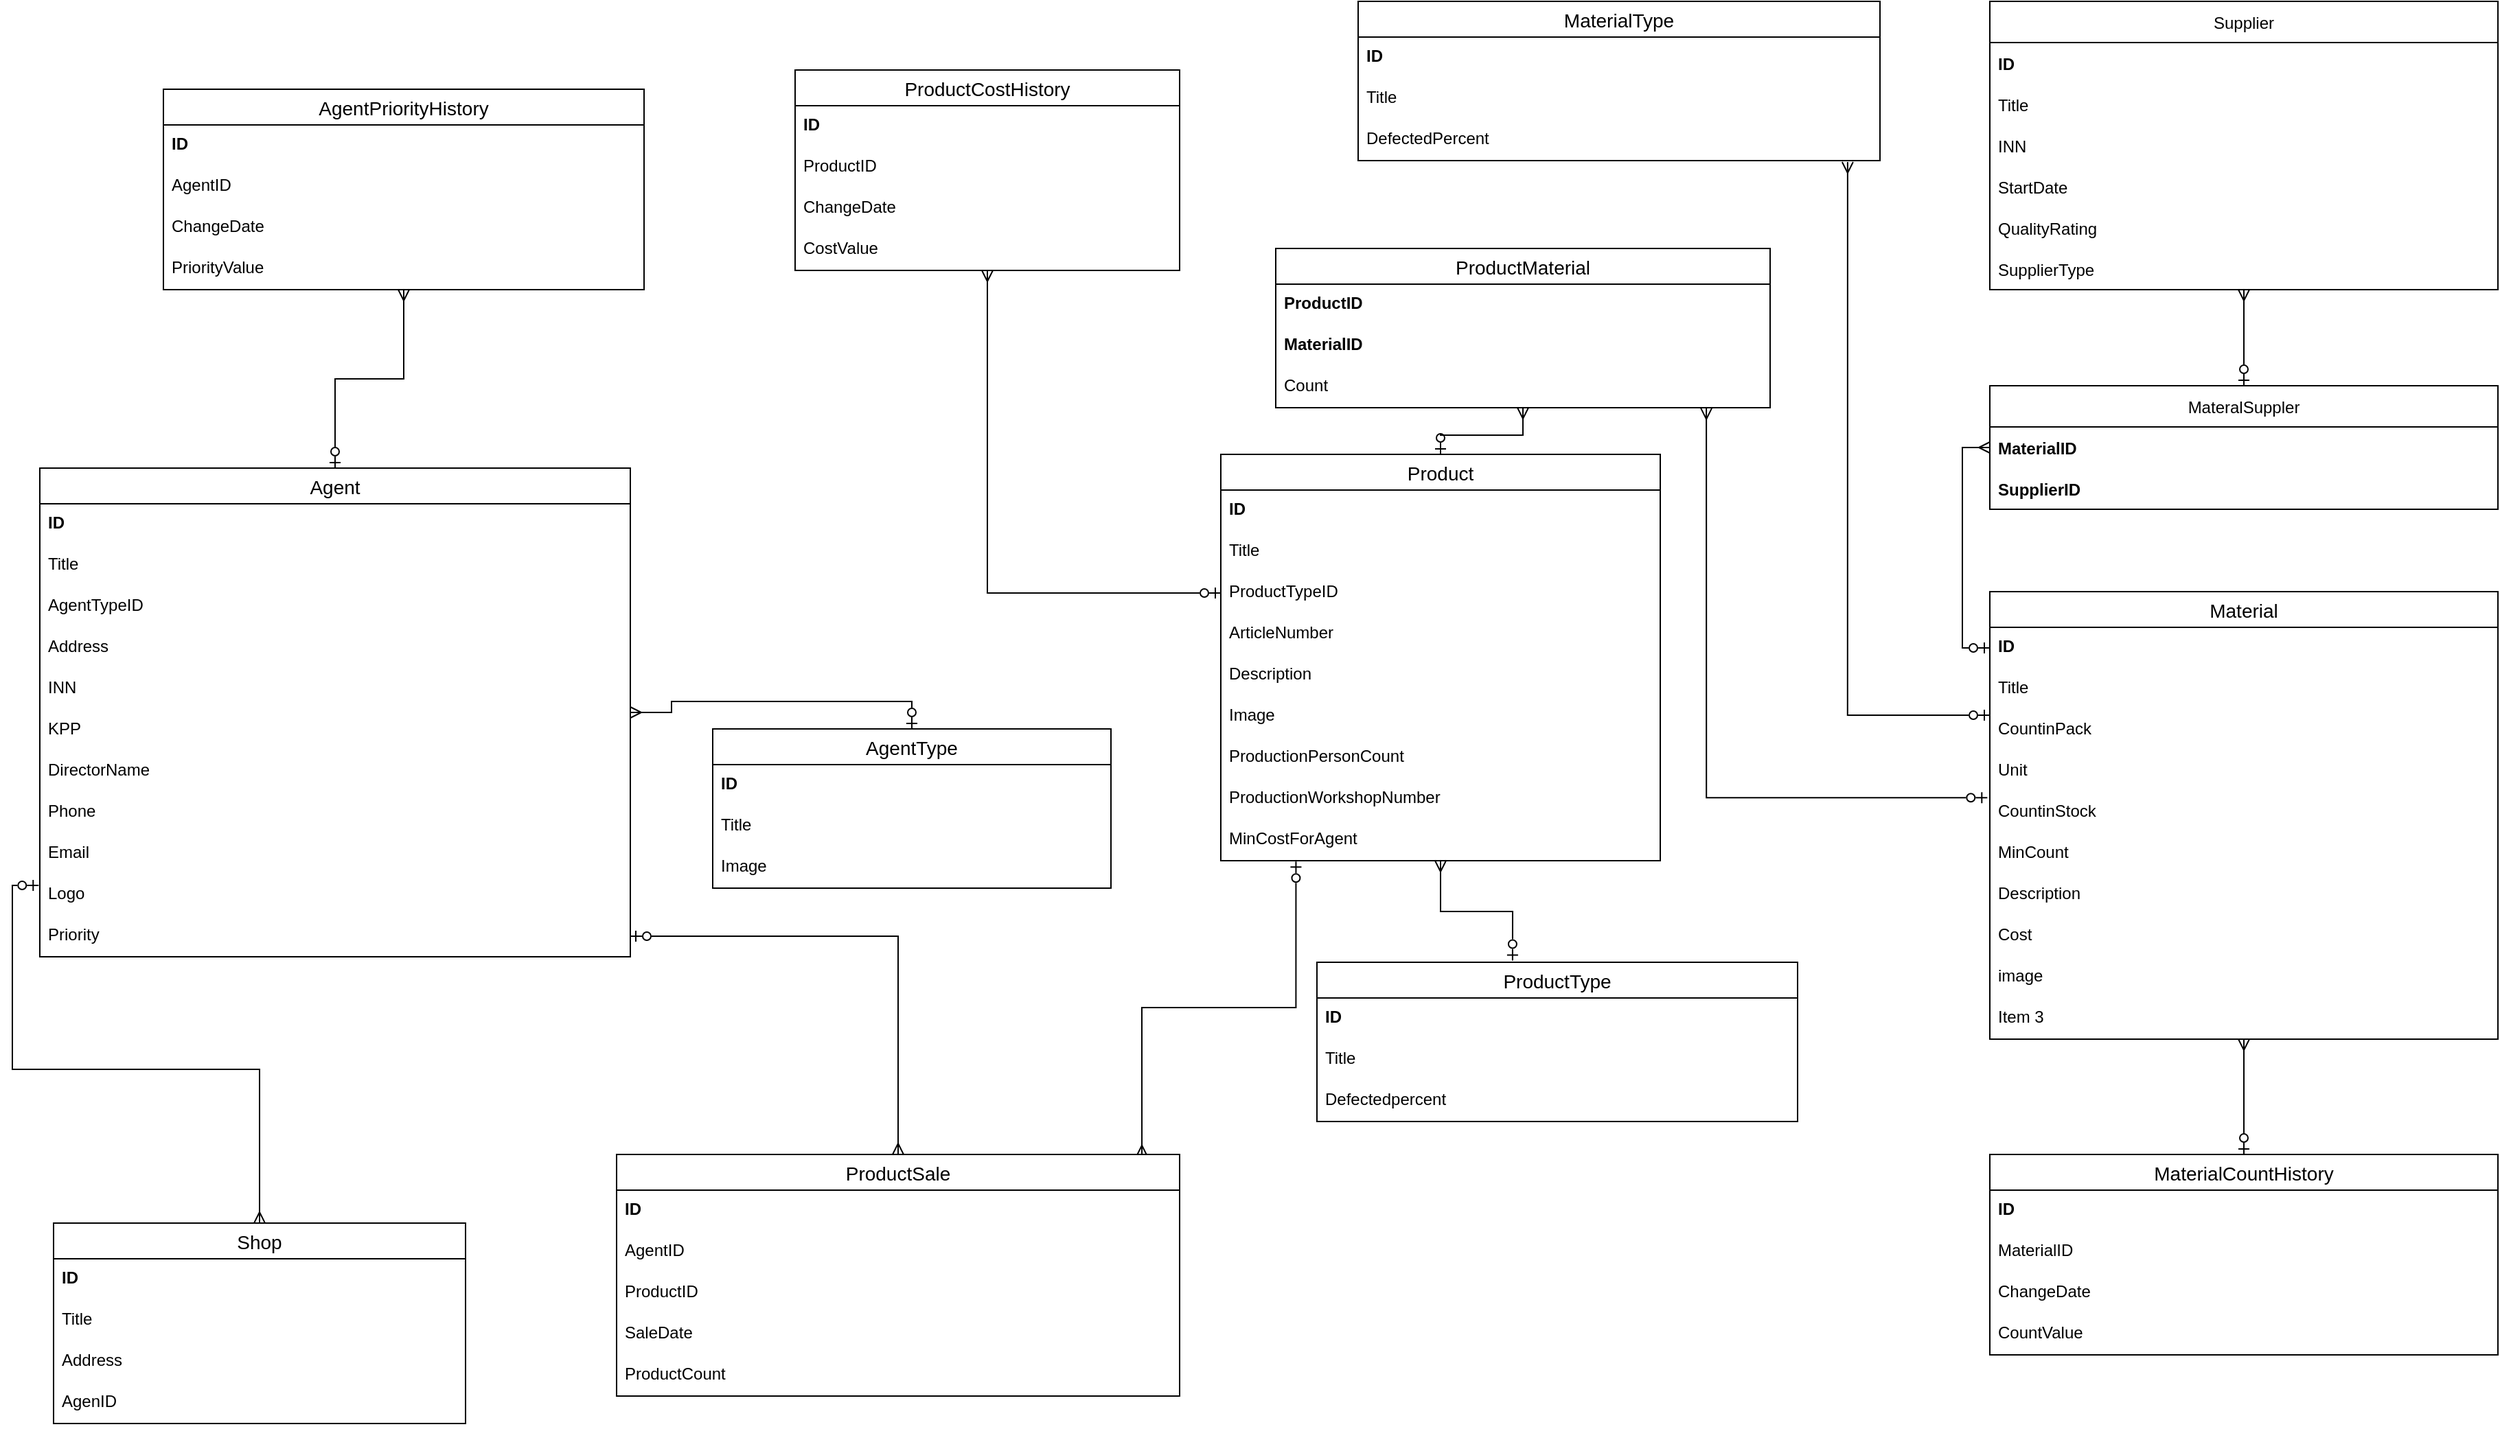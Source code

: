<mxfile version="20.5.1" type="device"><diagram id="wzj0Zd-X4cQewu6ND4OK" name="Страница 1"><mxGraphModel dx="3892" dy="1219" grid="1" gridSize="10" guides="1" tooltips="1" connect="1" arrows="1" fold="1" page="1" pageScale="1" pageWidth="827" pageHeight="1169" math="0" shadow="0"><root><mxCell id="0"/><mxCell id="1" parent="0"/><mxCell id="qLnHZjiV6WUnBTzuftEN-6" value="MateralSuppler" style="swimlane;fontStyle=0;childLayout=stackLayout;horizontal=1;startSize=30;horizontalStack=0;resizeParent=1;resizeParentMax=0;resizeLast=0;collapsible=1;marginBottom=0;" vertex="1" parent="1"><mxGeometry x="140" y="320" width="370" height="90" as="geometry"/></mxCell><mxCell id="qLnHZjiV6WUnBTzuftEN-7" value="MaterialID" style="text;strokeColor=none;fillColor=none;align=left;verticalAlign=middle;spacingLeft=4;spacingRight=4;overflow=hidden;points=[[0,0.5],[1,0.5]];portConstraint=eastwest;rotatable=0;fontStyle=1" vertex="1" parent="qLnHZjiV6WUnBTzuftEN-6"><mxGeometry y="30" width="370" height="30" as="geometry"/></mxCell><mxCell id="qLnHZjiV6WUnBTzuftEN-8" value="SupplierID" style="text;strokeColor=none;fillColor=none;align=left;verticalAlign=middle;spacingLeft=4;spacingRight=4;overflow=hidden;points=[[0,0.5],[1,0.5]];portConstraint=eastwest;rotatable=0;fontStyle=1" vertex="1" parent="qLnHZjiV6WUnBTzuftEN-6"><mxGeometry y="60" width="370" height="30" as="geometry"/></mxCell><mxCell id="qLnHZjiV6WUnBTzuftEN-46" value="" style="edgeStyle=orthogonalEdgeStyle;rounded=0;orthogonalLoop=1;jettySize=auto;html=1;startArrow=ERmany;startFill=0;endArrow=ERzeroToOne;endFill=0;entryX=0.5;entryY=0;entryDx=0;entryDy=0;" edge="1" parent="1" source="qLnHZjiV6WUnBTzuftEN-10" target="qLnHZjiV6WUnBTzuftEN-6"><mxGeometry relative="1" as="geometry"/></mxCell><mxCell id="qLnHZjiV6WUnBTzuftEN-10" value="Supplier" style="swimlane;fontStyle=0;childLayout=stackLayout;horizontal=1;startSize=30;horizontalStack=0;resizeParent=1;resizeParentMax=0;resizeLast=0;collapsible=1;marginBottom=0;" vertex="1" parent="1"><mxGeometry x="140" y="40" width="370" height="210" as="geometry"/></mxCell><mxCell id="qLnHZjiV6WUnBTzuftEN-11" value="ID" style="text;strokeColor=none;fillColor=none;align=left;verticalAlign=middle;spacingLeft=4;spacingRight=4;overflow=hidden;points=[[0,0.5],[1,0.5]];portConstraint=eastwest;rotatable=0;fontStyle=1" vertex="1" parent="qLnHZjiV6WUnBTzuftEN-10"><mxGeometry y="30" width="370" height="30" as="geometry"/></mxCell><mxCell id="qLnHZjiV6WUnBTzuftEN-12" value="Title" style="text;strokeColor=none;fillColor=none;align=left;verticalAlign=middle;spacingLeft=4;spacingRight=4;overflow=hidden;points=[[0,0.5],[1,0.5]];portConstraint=eastwest;rotatable=0;" vertex="1" parent="qLnHZjiV6WUnBTzuftEN-10"><mxGeometry y="60" width="370" height="30" as="geometry"/></mxCell><mxCell id="qLnHZjiV6WUnBTzuftEN-13" value="INN" style="text;strokeColor=none;fillColor=none;align=left;verticalAlign=middle;spacingLeft=4;spacingRight=4;overflow=hidden;points=[[0,0.5],[1,0.5]];portConstraint=eastwest;rotatable=0;" vertex="1" parent="qLnHZjiV6WUnBTzuftEN-10"><mxGeometry y="90" width="370" height="30" as="geometry"/></mxCell><mxCell id="qLnHZjiV6WUnBTzuftEN-21" value="StartDate" style="text;strokeColor=none;fillColor=none;align=left;verticalAlign=middle;spacingLeft=4;spacingRight=4;overflow=hidden;points=[[0,0.5],[1,0.5]];portConstraint=eastwest;rotatable=0;" vertex="1" parent="qLnHZjiV6WUnBTzuftEN-10"><mxGeometry y="120" width="370" height="30" as="geometry"/></mxCell><mxCell id="qLnHZjiV6WUnBTzuftEN-22" value="QualityRating" style="text;strokeColor=none;fillColor=none;align=left;verticalAlign=middle;spacingLeft=4;spacingRight=4;overflow=hidden;points=[[0,0.5],[1,0.5]];portConstraint=eastwest;rotatable=0;" vertex="1" parent="qLnHZjiV6WUnBTzuftEN-10"><mxGeometry y="150" width="370" height="30" as="geometry"/></mxCell><mxCell id="qLnHZjiV6WUnBTzuftEN-20" value="SupplierType" style="text;strokeColor=none;fillColor=none;align=left;verticalAlign=middle;spacingLeft=4;spacingRight=4;overflow=hidden;points=[[0,0.5],[1,0.5]];portConstraint=eastwest;rotatable=0;" vertex="1" parent="qLnHZjiV6WUnBTzuftEN-10"><mxGeometry y="180" width="370" height="30" as="geometry"/></mxCell><mxCell id="qLnHZjiV6WUnBTzuftEN-55" value="" style="edgeStyle=orthogonalEdgeStyle;rounded=0;orthogonalLoop=1;jettySize=auto;html=1;startArrow=ERmany;startFill=0;endArrow=ERzeroToOne;endFill=0;entryX=0.5;entryY=0;entryDx=0;entryDy=0;" edge="1" parent="1" source="qLnHZjiV6WUnBTzuftEN-27" target="qLnHZjiV6WUnBTzuftEN-49"><mxGeometry relative="1" as="geometry"/></mxCell><mxCell id="qLnHZjiV6WUnBTzuftEN-27" value="Material" style="swimlane;fontStyle=0;childLayout=stackLayout;horizontal=1;startSize=26;horizontalStack=0;resizeParent=1;resizeParentMax=0;resizeLast=0;collapsible=1;marginBottom=0;align=center;fontSize=14;" vertex="1" parent="1"><mxGeometry x="140" y="470" width="370" height="326" as="geometry"/></mxCell><mxCell id="qLnHZjiV6WUnBTzuftEN-28" value="ID&#10;&#10;" style="text;strokeColor=none;fillColor=none;spacingLeft=4;spacingRight=4;overflow=hidden;rotatable=0;points=[[0,0.5],[1,0.5]];portConstraint=eastwest;fontSize=12;fontStyle=1" vertex="1" parent="qLnHZjiV6WUnBTzuftEN-27"><mxGeometry y="26" width="370" height="30" as="geometry"/></mxCell><mxCell id="qLnHZjiV6WUnBTzuftEN-29" value="Title" style="text;strokeColor=none;fillColor=none;spacingLeft=4;spacingRight=4;overflow=hidden;rotatable=0;points=[[0,0.5],[1,0.5]];portConstraint=eastwest;fontSize=12;" vertex="1" parent="qLnHZjiV6WUnBTzuftEN-27"><mxGeometry y="56" width="370" height="30" as="geometry"/></mxCell><mxCell id="qLnHZjiV6WUnBTzuftEN-30" value="CountinPack" style="text;strokeColor=none;fillColor=none;spacingLeft=4;spacingRight=4;overflow=hidden;rotatable=0;points=[[0,0.5],[1,0.5]];portConstraint=eastwest;fontSize=12;" vertex="1" parent="qLnHZjiV6WUnBTzuftEN-27"><mxGeometry y="86" width="370" height="30" as="geometry"/></mxCell><mxCell id="qLnHZjiV6WUnBTzuftEN-36" value="Unit" style="text;strokeColor=none;fillColor=none;spacingLeft=4;spacingRight=4;overflow=hidden;rotatable=0;points=[[0,0.5],[1,0.5]];portConstraint=eastwest;fontSize=12;" vertex="1" parent="qLnHZjiV6WUnBTzuftEN-27"><mxGeometry y="116" width="370" height="30" as="geometry"/></mxCell><mxCell id="qLnHZjiV6WUnBTzuftEN-37" value="CountinStock" style="text;strokeColor=none;fillColor=none;spacingLeft=4;spacingRight=4;overflow=hidden;rotatable=0;points=[[0,0.5],[1,0.5]];portConstraint=eastwest;fontSize=12;" vertex="1" parent="qLnHZjiV6WUnBTzuftEN-27"><mxGeometry y="146" width="370" height="30" as="geometry"/></mxCell><mxCell id="qLnHZjiV6WUnBTzuftEN-38" value="MinCount" style="text;strokeColor=none;fillColor=none;spacingLeft=4;spacingRight=4;overflow=hidden;rotatable=0;points=[[0,0.5],[1,0.5]];portConstraint=eastwest;fontSize=12;" vertex="1" parent="qLnHZjiV6WUnBTzuftEN-27"><mxGeometry y="176" width="370" height="30" as="geometry"/></mxCell><mxCell id="qLnHZjiV6WUnBTzuftEN-39" value="Description" style="text;strokeColor=none;fillColor=none;spacingLeft=4;spacingRight=4;overflow=hidden;rotatable=0;points=[[0,0.5],[1,0.5]];portConstraint=eastwest;fontSize=12;" vertex="1" parent="qLnHZjiV6WUnBTzuftEN-27"><mxGeometry y="206" width="370" height="30" as="geometry"/></mxCell><mxCell id="qLnHZjiV6WUnBTzuftEN-40" value="Cost" style="text;strokeColor=none;fillColor=none;spacingLeft=4;spacingRight=4;overflow=hidden;rotatable=0;points=[[0,0.5],[1,0.5]];portConstraint=eastwest;fontSize=12;" vertex="1" parent="qLnHZjiV6WUnBTzuftEN-27"><mxGeometry y="236" width="370" height="30" as="geometry"/></mxCell><mxCell id="qLnHZjiV6WUnBTzuftEN-41" value="image" style="text;strokeColor=none;fillColor=none;spacingLeft=4;spacingRight=4;overflow=hidden;rotatable=0;points=[[0,0.5],[1,0.5]];portConstraint=eastwest;fontSize=12;" vertex="1" parent="qLnHZjiV6WUnBTzuftEN-27"><mxGeometry y="266" width="370" height="30" as="geometry"/></mxCell><mxCell id="qLnHZjiV6WUnBTzuftEN-42" value="Item 3" style="text;strokeColor=none;fillColor=none;spacingLeft=4;spacingRight=4;overflow=hidden;rotatable=0;points=[[0,0.5],[1,0.5]];portConstraint=eastwest;fontSize=12;" vertex="1" parent="qLnHZjiV6WUnBTzuftEN-27"><mxGeometry y="296" width="370" height="30" as="geometry"/></mxCell><mxCell id="qLnHZjiV6WUnBTzuftEN-44" style="edgeStyle=orthogonalEdgeStyle;rounded=0;orthogonalLoop=1;jettySize=auto;html=1;entryX=0;entryY=0.5;entryDx=0;entryDy=0;endArrow=ERzeroToOne;endFill=0;startArrow=ERmany;startFill=0;" edge="1" parent="1" source="qLnHZjiV6WUnBTzuftEN-7" target="qLnHZjiV6WUnBTzuftEN-28"><mxGeometry relative="1" as="geometry"/></mxCell><mxCell id="qLnHZjiV6WUnBTzuftEN-49" value="MaterialCountHistory" style="swimlane;fontStyle=0;childLayout=stackLayout;horizontal=1;startSize=26;horizontalStack=0;resizeParent=1;resizeParentMax=0;resizeLast=0;collapsible=1;marginBottom=0;align=center;fontSize=14;" vertex="1" parent="1"><mxGeometry x="140" y="880" width="370" height="146" as="geometry"/></mxCell><mxCell id="qLnHZjiV6WUnBTzuftEN-51" value="ID" style="text;strokeColor=none;fillColor=none;spacingLeft=4;spacingRight=4;overflow=hidden;rotatable=0;points=[[0,0.5],[1,0.5]];portConstraint=eastwest;fontSize=12;fontStyle=1" vertex="1" parent="qLnHZjiV6WUnBTzuftEN-49"><mxGeometry y="26" width="370" height="30" as="geometry"/></mxCell><mxCell id="qLnHZjiV6WUnBTzuftEN-52" value="MaterialID" style="text;strokeColor=none;fillColor=none;spacingLeft=4;spacingRight=4;overflow=hidden;rotatable=0;points=[[0,0.5],[1,0.5]];portConstraint=eastwest;fontSize=12;" vertex="1" parent="qLnHZjiV6WUnBTzuftEN-49"><mxGeometry y="56" width="370" height="30" as="geometry"/></mxCell><mxCell id="qLnHZjiV6WUnBTzuftEN-53" value="ChangeDate" style="text;strokeColor=none;fillColor=none;spacingLeft=4;spacingRight=4;overflow=hidden;rotatable=0;points=[[0,0.5],[1,0.5]];portConstraint=eastwest;fontSize=12;" vertex="1" parent="qLnHZjiV6WUnBTzuftEN-49"><mxGeometry y="86" width="370" height="30" as="geometry"/></mxCell><mxCell id="qLnHZjiV6WUnBTzuftEN-54" value="CountValue" style="text;strokeColor=none;fillColor=none;spacingLeft=4;spacingRight=4;overflow=hidden;rotatable=0;points=[[0,0.5],[1,0.5]];portConstraint=eastwest;fontSize=12;" vertex="1" parent="qLnHZjiV6WUnBTzuftEN-49"><mxGeometry y="116" width="370" height="30" as="geometry"/></mxCell><mxCell id="qLnHZjiV6WUnBTzuftEN-62" value="" style="edgeStyle=orthogonalEdgeStyle;rounded=0;orthogonalLoop=1;jettySize=auto;html=1;startArrow=ERmany;startFill=0;endArrow=ERzeroToOne;endFill=0;entryX=0;entryY=0.133;entryDx=0;entryDy=0;entryPerimeter=0;exitX=0.938;exitY=1.033;exitDx=0;exitDy=0;exitPerimeter=0;" edge="1" parent="1" source="qLnHZjiV6WUnBTzuftEN-59" target="qLnHZjiV6WUnBTzuftEN-30"><mxGeometry relative="1" as="geometry"><mxPoint x="30" y="150" as="sourcePoint"/><mxPoint x="-130" y="264" as="targetPoint"/></mxGeometry></mxCell><mxCell id="qLnHZjiV6WUnBTzuftEN-56" value="MaterialType" style="swimlane;fontStyle=0;childLayout=stackLayout;horizontal=1;startSize=26;horizontalStack=0;resizeParent=1;resizeParentMax=0;resizeLast=0;collapsible=1;marginBottom=0;align=center;fontSize=14;" vertex="1" parent="1"><mxGeometry x="-320" y="40" width="380" height="116" as="geometry"/></mxCell><mxCell id="qLnHZjiV6WUnBTzuftEN-57" value="ID" style="text;strokeColor=none;fillColor=none;spacingLeft=4;spacingRight=4;overflow=hidden;rotatable=0;points=[[0,0.5],[1,0.5]];portConstraint=eastwest;fontSize=12;fontStyle=1" vertex="1" parent="qLnHZjiV6WUnBTzuftEN-56"><mxGeometry y="26" width="380" height="30" as="geometry"/></mxCell><mxCell id="qLnHZjiV6WUnBTzuftEN-58" value="Title" style="text;strokeColor=none;fillColor=none;spacingLeft=4;spacingRight=4;overflow=hidden;rotatable=0;points=[[0,0.5],[1,0.5]];portConstraint=eastwest;fontSize=12;" vertex="1" parent="qLnHZjiV6WUnBTzuftEN-56"><mxGeometry y="56" width="380" height="30" as="geometry"/></mxCell><mxCell id="qLnHZjiV6WUnBTzuftEN-59" value="DefectedPercent" style="text;strokeColor=none;fillColor=none;spacingLeft=4;spacingRight=4;overflow=hidden;rotatable=0;points=[[0,0.5],[1,0.5]];portConstraint=eastwest;fontSize=12;" vertex="1" parent="qLnHZjiV6WUnBTzuftEN-56"><mxGeometry y="86" width="380" height="30" as="geometry"/></mxCell><mxCell id="qLnHZjiV6WUnBTzuftEN-69" value="" style="edgeStyle=orthogonalEdgeStyle;rounded=0;orthogonalLoop=1;jettySize=auto;html=1;startArrow=ERmany;startFill=0;endArrow=ERzeroToOne;endFill=0;entryX=-0.005;entryY=0.137;entryDx=0;entryDy=0;entryPerimeter=0;exitX=0.871;exitY=1.011;exitDx=0;exitDy=0;exitPerimeter=0;" edge="1" parent="1" source="qLnHZjiV6WUnBTzuftEN-66" target="qLnHZjiV6WUnBTzuftEN-37"><mxGeometry relative="1" as="geometry"><mxPoint x="200" y="278" as="targetPoint"/></mxGeometry></mxCell><mxCell id="qLnHZjiV6WUnBTzuftEN-81" value="" style="edgeStyle=orthogonalEdgeStyle;rounded=0;orthogonalLoop=1;jettySize=auto;html=1;startArrow=ERmany;startFill=0;endArrow=ERzeroToOne;endFill=0;" edge="1" parent="1" source="qLnHZjiV6WUnBTzuftEN-63" target="qLnHZjiV6WUnBTzuftEN-70"><mxGeometry relative="1" as="geometry"><mxPoint x="-600" y="278" as="targetPoint"/></mxGeometry></mxCell><mxCell id="qLnHZjiV6WUnBTzuftEN-63" value="ProductMaterial" style="swimlane;fontStyle=0;childLayout=stackLayout;horizontal=1;startSize=26;horizontalStack=0;resizeParent=1;resizeParentMax=0;resizeLast=0;collapsible=1;marginBottom=0;align=center;fontSize=14;" vertex="1" parent="1"><mxGeometry x="-380" y="220" width="360" height="116" as="geometry"/></mxCell><mxCell id="qLnHZjiV6WUnBTzuftEN-64" value="ProductID" style="text;strokeColor=none;fillColor=none;spacingLeft=4;spacingRight=4;overflow=hidden;rotatable=0;points=[[0,0.5],[1,0.5]];portConstraint=eastwest;fontSize=12;fontStyle=1" vertex="1" parent="qLnHZjiV6WUnBTzuftEN-63"><mxGeometry y="26" width="360" height="30" as="geometry"/></mxCell><mxCell id="qLnHZjiV6WUnBTzuftEN-65" value="MaterialID" style="text;strokeColor=none;fillColor=none;spacingLeft=4;spacingRight=4;overflow=hidden;rotatable=0;points=[[0,0.5],[1,0.5]];portConstraint=eastwest;fontSize=12;fontStyle=1" vertex="1" parent="qLnHZjiV6WUnBTzuftEN-63"><mxGeometry y="56" width="360" height="30" as="geometry"/></mxCell><mxCell id="qLnHZjiV6WUnBTzuftEN-66" value="Count" style="text;strokeColor=none;fillColor=none;spacingLeft=4;spacingRight=4;overflow=hidden;rotatable=0;points=[[0,0.5],[1,0.5]];portConstraint=eastwest;fontSize=12;" vertex="1" parent="qLnHZjiV6WUnBTzuftEN-63"><mxGeometry y="86" width="360" height="30" as="geometry"/></mxCell><mxCell id="qLnHZjiV6WUnBTzuftEN-86" value="" style="edgeStyle=orthogonalEdgeStyle;rounded=0;orthogonalLoop=1;jettySize=auto;html=1;startArrow=ERmany;startFill=0;endArrow=ERzeroToOne;endFill=0;entryX=0.407;entryY=-0.011;entryDx=0;entryDy=0;entryPerimeter=0;" edge="1" parent="1" source="qLnHZjiV6WUnBTzuftEN-70" target="qLnHZjiV6WUnBTzuftEN-82"><mxGeometry relative="1" as="geometry"/></mxCell><mxCell id="qLnHZjiV6WUnBTzuftEN-70" value="Product" style="swimlane;fontStyle=0;childLayout=stackLayout;horizontal=1;startSize=26;horizontalStack=0;resizeParent=1;resizeParentMax=0;resizeLast=0;collapsible=1;marginBottom=0;align=center;fontSize=14;" vertex="1" parent="1"><mxGeometry x="-420" y="370" width="320" height="296" as="geometry"/></mxCell><mxCell id="qLnHZjiV6WUnBTzuftEN-71" value="ID" style="text;strokeColor=none;fillColor=none;spacingLeft=4;spacingRight=4;overflow=hidden;rotatable=0;points=[[0,0.5],[1,0.5]];portConstraint=eastwest;fontSize=12;fontStyle=1" vertex="1" parent="qLnHZjiV6WUnBTzuftEN-70"><mxGeometry y="26" width="320" height="30" as="geometry"/></mxCell><mxCell id="qLnHZjiV6WUnBTzuftEN-72" value="Title" style="text;strokeColor=none;fillColor=none;spacingLeft=4;spacingRight=4;overflow=hidden;rotatable=0;points=[[0,0.5],[1,0.5]];portConstraint=eastwest;fontSize=12;" vertex="1" parent="qLnHZjiV6WUnBTzuftEN-70"><mxGeometry y="56" width="320" height="30" as="geometry"/></mxCell><mxCell id="qLnHZjiV6WUnBTzuftEN-74" value="ProductTypeID" style="text;strokeColor=none;fillColor=none;spacingLeft=4;spacingRight=4;overflow=hidden;rotatable=0;points=[[0,0.5],[1,0.5]];portConstraint=eastwest;fontSize=12;" vertex="1" parent="qLnHZjiV6WUnBTzuftEN-70"><mxGeometry y="86" width="320" height="30" as="geometry"/></mxCell><mxCell id="qLnHZjiV6WUnBTzuftEN-75" value="ArticleNumber" style="text;strokeColor=none;fillColor=none;spacingLeft=4;spacingRight=4;overflow=hidden;rotatable=0;points=[[0,0.5],[1,0.5]];portConstraint=eastwest;fontSize=12;" vertex="1" parent="qLnHZjiV6WUnBTzuftEN-70"><mxGeometry y="116" width="320" height="30" as="geometry"/></mxCell><mxCell id="qLnHZjiV6WUnBTzuftEN-77" value="Description" style="text;strokeColor=none;fillColor=none;spacingLeft=4;spacingRight=4;overflow=hidden;rotatable=0;points=[[0,0.5],[1,0.5]];portConstraint=eastwest;fontSize=12;" vertex="1" parent="qLnHZjiV6WUnBTzuftEN-70"><mxGeometry y="146" width="320" height="30" as="geometry"/></mxCell><mxCell id="qLnHZjiV6WUnBTzuftEN-76" value="Image" style="text;strokeColor=none;fillColor=none;spacingLeft=4;spacingRight=4;overflow=hidden;rotatable=0;points=[[0,0.5],[1,0.5]];portConstraint=eastwest;fontSize=12;" vertex="1" parent="qLnHZjiV6WUnBTzuftEN-70"><mxGeometry y="176" width="320" height="30" as="geometry"/></mxCell><mxCell id="qLnHZjiV6WUnBTzuftEN-78" value="ProductionPersonCount" style="text;strokeColor=none;fillColor=none;spacingLeft=4;spacingRight=4;overflow=hidden;rotatable=0;points=[[0,0.5],[1,0.5]];portConstraint=eastwest;fontSize=12;" vertex="1" parent="qLnHZjiV6WUnBTzuftEN-70"><mxGeometry y="206" width="320" height="30" as="geometry"/></mxCell><mxCell id="qLnHZjiV6WUnBTzuftEN-79" value="ProductionWorkshopNumber" style="text;strokeColor=none;fillColor=none;spacingLeft=4;spacingRight=4;overflow=hidden;rotatable=0;points=[[0,0.5],[1,0.5]];portConstraint=eastwest;fontSize=12;" vertex="1" parent="qLnHZjiV6WUnBTzuftEN-70"><mxGeometry y="236" width="320" height="30" as="geometry"/></mxCell><mxCell id="qLnHZjiV6WUnBTzuftEN-73" value="MinCostForAgent" style="text;strokeColor=none;fillColor=none;spacingLeft=4;spacingRight=4;overflow=hidden;rotatable=0;points=[[0,0.5],[1,0.5]];portConstraint=eastwest;fontSize=12;" vertex="1" parent="qLnHZjiV6WUnBTzuftEN-70"><mxGeometry y="266" width="320" height="30" as="geometry"/></mxCell><mxCell id="qLnHZjiV6WUnBTzuftEN-82" value="ProductType" style="swimlane;fontStyle=0;childLayout=stackLayout;horizontal=1;startSize=26;horizontalStack=0;resizeParent=1;resizeParentMax=0;resizeLast=0;collapsible=1;marginBottom=0;align=center;fontSize=14;" vertex="1" parent="1"><mxGeometry x="-350" y="740" width="350" height="116" as="geometry"/></mxCell><mxCell id="qLnHZjiV6WUnBTzuftEN-83" value="ID" style="text;strokeColor=none;fillColor=none;spacingLeft=4;spacingRight=4;overflow=hidden;rotatable=0;points=[[0,0.5],[1,0.5]];portConstraint=eastwest;fontSize=12;fontStyle=1" vertex="1" parent="qLnHZjiV6WUnBTzuftEN-82"><mxGeometry y="26" width="350" height="30" as="geometry"/></mxCell><mxCell id="qLnHZjiV6WUnBTzuftEN-84" value="Title" style="text;strokeColor=none;fillColor=none;spacingLeft=4;spacingRight=4;overflow=hidden;rotatable=0;points=[[0,0.5],[1,0.5]];portConstraint=eastwest;fontSize=12;" vertex="1" parent="qLnHZjiV6WUnBTzuftEN-82"><mxGeometry y="56" width="350" height="30" as="geometry"/></mxCell><mxCell id="qLnHZjiV6WUnBTzuftEN-85" value="Defectedpercent" style="text;strokeColor=none;fillColor=none;spacingLeft=4;spacingRight=4;overflow=hidden;rotatable=0;points=[[0,0.5],[1,0.5]];portConstraint=eastwest;fontSize=12;" vertex="1" parent="qLnHZjiV6WUnBTzuftEN-82"><mxGeometry y="86" width="350" height="30" as="geometry"/></mxCell><mxCell id="qLnHZjiV6WUnBTzuftEN-93" value="" style="edgeStyle=orthogonalEdgeStyle;rounded=0;orthogonalLoop=1;jettySize=auto;html=1;startArrow=ERmany;startFill=0;endArrow=ERzeroToOne;endFill=0;entryX=0;entryY=0.5;entryDx=0;entryDy=0;" edge="1" parent="1" source="qLnHZjiV6WUnBTzuftEN-87" target="qLnHZjiV6WUnBTzuftEN-74"><mxGeometry relative="1" as="geometry"><mxPoint x="-590" y="359" as="targetPoint"/></mxGeometry></mxCell><mxCell id="qLnHZjiV6WUnBTzuftEN-87" value="ProductCostHistory" style="swimlane;fontStyle=0;childLayout=stackLayout;horizontal=1;startSize=26;horizontalStack=0;resizeParent=1;resizeParentMax=0;resizeLast=0;collapsible=1;marginBottom=0;align=center;fontSize=14;" vertex="1" parent="1"><mxGeometry x="-730" y="90" width="280" height="146" as="geometry"/></mxCell><mxCell id="qLnHZjiV6WUnBTzuftEN-88" value="ID" style="text;strokeColor=none;fillColor=none;spacingLeft=4;spacingRight=4;overflow=hidden;rotatable=0;points=[[0,0.5],[1,0.5]];portConstraint=eastwest;fontSize=12;fontStyle=1" vertex="1" parent="qLnHZjiV6WUnBTzuftEN-87"><mxGeometry y="26" width="280" height="30" as="geometry"/></mxCell><mxCell id="qLnHZjiV6WUnBTzuftEN-89" value="ProductID" style="text;strokeColor=none;fillColor=none;spacingLeft=4;spacingRight=4;overflow=hidden;rotatable=0;points=[[0,0.5],[1,0.5]];portConstraint=eastwest;fontSize=12;" vertex="1" parent="qLnHZjiV6WUnBTzuftEN-87"><mxGeometry y="56" width="280" height="30" as="geometry"/></mxCell><mxCell id="qLnHZjiV6WUnBTzuftEN-90" value="ChangeDate" style="text;strokeColor=none;fillColor=none;spacingLeft=4;spacingRight=4;overflow=hidden;rotatable=0;points=[[0,0.5],[1,0.5]];portConstraint=eastwest;fontSize=12;" vertex="1" parent="qLnHZjiV6WUnBTzuftEN-87"><mxGeometry y="86" width="280" height="30" as="geometry"/></mxCell><mxCell id="qLnHZjiV6WUnBTzuftEN-91" value="CostValue" style="text;strokeColor=none;fillColor=none;spacingLeft=4;spacingRight=4;overflow=hidden;rotatable=0;points=[[0,0.5],[1,0.5]];portConstraint=eastwest;fontSize=12;" vertex="1" parent="qLnHZjiV6WUnBTzuftEN-87"><mxGeometry y="116" width="280" height="30" as="geometry"/></mxCell><mxCell id="qLnHZjiV6WUnBTzuftEN-94" value="AgentType" style="swimlane;fontStyle=0;childLayout=stackLayout;horizontal=1;startSize=26;horizontalStack=0;resizeParent=1;resizeParentMax=0;resizeLast=0;collapsible=1;marginBottom=0;align=center;fontSize=14;" vertex="1" parent="1"><mxGeometry x="-790" y="570" width="290" height="116" as="geometry"/></mxCell><mxCell id="qLnHZjiV6WUnBTzuftEN-95" value="ID" style="text;strokeColor=none;fillColor=none;spacingLeft=4;spacingRight=4;overflow=hidden;rotatable=0;points=[[0,0.5],[1,0.5]];portConstraint=eastwest;fontSize=12;fontStyle=1" vertex="1" parent="qLnHZjiV6WUnBTzuftEN-94"><mxGeometry y="26" width="290" height="30" as="geometry"/></mxCell><mxCell id="qLnHZjiV6WUnBTzuftEN-96" value="Title" style="text;strokeColor=none;fillColor=none;spacingLeft=4;spacingRight=4;overflow=hidden;rotatable=0;points=[[0,0.5],[1,0.5]];portConstraint=eastwest;fontSize=12;" vertex="1" parent="qLnHZjiV6WUnBTzuftEN-94"><mxGeometry y="56" width="290" height="30" as="geometry"/></mxCell><mxCell id="qLnHZjiV6WUnBTzuftEN-97" value="Image" style="text;strokeColor=none;fillColor=none;spacingLeft=4;spacingRight=4;overflow=hidden;rotatable=0;points=[[0,0.5],[1,0.5]];portConstraint=eastwest;fontSize=12;" vertex="1" parent="qLnHZjiV6WUnBTzuftEN-94"><mxGeometry y="86" width="290" height="30" as="geometry"/></mxCell><mxCell id="qLnHZjiV6WUnBTzuftEN-105" value="" style="edgeStyle=orthogonalEdgeStyle;rounded=0;orthogonalLoop=1;jettySize=auto;html=1;startArrow=ERmany;startFill=0;endArrow=ERzeroToOne;endFill=0;exitX=0.933;exitY=0.008;exitDx=0;exitDy=0;exitPerimeter=0;entryX=0.171;entryY=1.022;entryDx=0;entryDy=0;entryPerimeter=0;" edge="1" parent="1" source="qLnHZjiV6WUnBTzuftEN-98" target="qLnHZjiV6WUnBTzuftEN-73"><mxGeometry relative="1" as="geometry"><mxPoint x="-655" y="742" as="targetPoint"/></mxGeometry></mxCell><mxCell id="qLnHZjiV6WUnBTzuftEN-129" value="" style="edgeStyle=orthogonalEdgeStyle;rounded=0;orthogonalLoop=1;jettySize=auto;html=1;startArrow=ERmany;startFill=0;endArrow=ERzeroToOne;endFill=0;entryX=1;entryY=0.5;entryDx=0;entryDy=0;" edge="1" parent="1" source="qLnHZjiV6WUnBTzuftEN-98" target="qLnHZjiV6WUnBTzuftEN-116"><mxGeometry relative="1" as="geometry"><mxPoint x="-655" y="742" as="targetPoint"/></mxGeometry></mxCell><mxCell id="qLnHZjiV6WUnBTzuftEN-98" value="ProductSale" style="swimlane;fontStyle=0;childLayout=stackLayout;horizontal=1;startSize=26;horizontalStack=0;resizeParent=1;resizeParentMax=0;resizeLast=0;collapsible=1;marginBottom=0;align=center;fontSize=14;" vertex="1" parent="1"><mxGeometry x="-860" y="880" width="410" height="176" as="geometry"/></mxCell><mxCell id="qLnHZjiV6WUnBTzuftEN-99" value="ID" style="text;strokeColor=none;fillColor=none;spacingLeft=4;spacingRight=4;overflow=hidden;rotatable=0;points=[[0,0.5],[1,0.5]];portConstraint=eastwest;fontSize=12;fontStyle=1" vertex="1" parent="qLnHZjiV6WUnBTzuftEN-98"><mxGeometry y="26" width="410" height="30" as="geometry"/></mxCell><mxCell id="qLnHZjiV6WUnBTzuftEN-100" value="AgentID" style="text;strokeColor=none;fillColor=none;spacingLeft=4;spacingRight=4;overflow=hidden;rotatable=0;points=[[0,0.5],[1,0.5]];portConstraint=eastwest;fontSize=12;" vertex="1" parent="qLnHZjiV6WUnBTzuftEN-98"><mxGeometry y="56" width="410" height="30" as="geometry"/></mxCell><mxCell id="qLnHZjiV6WUnBTzuftEN-101" value="ProductID" style="text;strokeColor=none;fillColor=none;spacingLeft=4;spacingRight=4;overflow=hidden;rotatable=0;points=[[0,0.5],[1,0.5]];portConstraint=eastwest;fontSize=12;" vertex="1" parent="qLnHZjiV6WUnBTzuftEN-98"><mxGeometry y="86" width="410" height="30" as="geometry"/></mxCell><mxCell id="qLnHZjiV6WUnBTzuftEN-102" value="SaleDate" style="text;strokeColor=none;fillColor=none;spacingLeft=4;spacingRight=4;overflow=hidden;rotatable=0;points=[[0,0.5],[1,0.5]];portConstraint=eastwest;fontSize=12;" vertex="1" parent="qLnHZjiV6WUnBTzuftEN-98"><mxGeometry y="116" width="410" height="30" as="geometry"/></mxCell><mxCell id="qLnHZjiV6WUnBTzuftEN-103" value="ProductCount" style="text;strokeColor=none;fillColor=none;spacingLeft=4;spacingRight=4;overflow=hidden;rotatable=0;points=[[0,0.5],[1,0.5]];portConstraint=eastwest;fontSize=12;" vertex="1" parent="qLnHZjiV6WUnBTzuftEN-98"><mxGeometry y="146" width="410" height="30" as="geometry"/></mxCell><mxCell id="qLnHZjiV6WUnBTzuftEN-124" value="" style="edgeStyle=orthogonalEdgeStyle;rounded=0;orthogonalLoop=1;jettySize=auto;html=1;startArrow=ERmany;startFill=0;endArrow=ERzeroToOne;endFill=0;entryX=0.5;entryY=0;entryDx=0;entryDy=0;" edge="1" parent="1" source="qLnHZjiV6WUnBTzuftEN-106" target="qLnHZjiV6WUnBTzuftEN-111"><mxGeometry relative="1" as="geometry"><mxPoint x="-1020" y="380" as="targetPoint"/></mxGeometry></mxCell><mxCell id="qLnHZjiV6WUnBTzuftEN-106" value="AgentPriorityHistory" style="swimlane;fontStyle=0;childLayout=stackLayout;horizontal=1;startSize=26;horizontalStack=0;resizeParent=1;resizeParentMax=0;resizeLast=0;collapsible=1;marginBottom=0;align=center;fontSize=14;" vertex="1" parent="1"><mxGeometry x="-1190" y="104" width="350" height="146" as="geometry"/></mxCell><mxCell id="qLnHZjiV6WUnBTzuftEN-107" value="ID" style="text;strokeColor=none;fillColor=none;spacingLeft=4;spacingRight=4;overflow=hidden;rotatable=0;points=[[0,0.5],[1,0.5]];portConstraint=eastwest;fontSize=12;fontStyle=1" vertex="1" parent="qLnHZjiV6WUnBTzuftEN-106"><mxGeometry y="26" width="350" height="30" as="geometry"/></mxCell><mxCell id="qLnHZjiV6WUnBTzuftEN-108" value="AgentID" style="text;strokeColor=none;fillColor=none;spacingLeft=4;spacingRight=4;overflow=hidden;rotatable=0;points=[[0,0.5],[1,0.5]];portConstraint=eastwest;fontSize=12;" vertex="1" parent="qLnHZjiV6WUnBTzuftEN-106"><mxGeometry y="56" width="350" height="30" as="geometry"/></mxCell><mxCell id="qLnHZjiV6WUnBTzuftEN-109" value="ChangeDate" style="text;strokeColor=none;fillColor=none;spacingLeft=4;spacingRight=4;overflow=hidden;rotatable=0;points=[[0,0.5],[1,0.5]];portConstraint=eastwest;fontSize=12;" vertex="1" parent="qLnHZjiV6WUnBTzuftEN-106"><mxGeometry y="86" width="350" height="30" as="geometry"/></mxCell><mxCell id="qLnHZjiV6WUnBTzuftEN-110" value="PriorityValue" style="text;strokeColor=none;fillColor=none;spacingLeft=4;spacingRight=4;overflow=hidden;rotatable=0;points=[[0,0.5],[1,0.5]];portConstraint=eastwest;fontSize=12;" vertex="1" parent="qLnHZjiV6WUnBTzuftEN-106"><mxGeometry y="116" width="350" height="30" as="geometry"/></mxCell><mxCell id="qLnHZjiV6WUnBTzuftEN-127" value="" style="edgeStyle=orthogonalEdgeStyle;rounded=0;orthogonalLoop=1;jettySize=auto;html=1;startArrow=ERmany;startFill=0;endArrow=ERzeroToOne;endFill=0;entryX=0.5;entryY=0;entryDx=0;entryDy=0;" edge="1" parent="1" source="qLnHZjiV6WUnBTzuftEN-111" target="qLnHZjiV6WUnBTzuftEN-94"><mxGeometry relative="1" as="geometry"><mxPoint x="-1065" y="964" as="targetPoint"/></mxGeometry></mxCell><mxCell id="qLnHZjiV6WUnBTzuftEN-111" value="Agent" style="swimlane;fontStyle=0;childLayout=stackLayout;horizontal=1;startSize=26;horizontalStack=0;resizeParent=1;resizeParentMax=0;resizeLast=0;collapsible=1;marginBottom=0;align=center;fontSize=14;" vertex="1" parent="1"><mxGeometry x="-1280" y="380" width="430" height="356" as="geometry"/></mxCell><mxCell id="qLnHZjiV6WUnBTzuftEN-112" value="ID" style="text;strokeColor=none;fillColor=none;spacingLeft=4;spacingRight=4;overflow=hidden;rotatable=0;points=[[0,0.5],[1,0.5]];portConstraint=eastwest;fontSize=12;fontStyle=1" vertex="1" parent="qLnHZjiV6WUnBTzuftEN-111"><mxGeometry y="26" width="430" height="30" as="geometry"/></mxCell><mxCell id="qLnHZjiV6WUnBTzuftEN-113" value="Title" style="text;strokeColor=none;fillColor=none;spacingLeft=4;spacingRight=4;overflow=hidden;rotatable=0;points=[[0,0.5],[1,0.5]];portConstraint=eastwest;fontSize=12;" vertex="1" parent="qLnHZjiV6WUnBTzuftEN-111"><mxGeometry y="56" width="430" height="30" as="geometry"/></mxCell><mxCell id="qLnHZjiV6WUnBTzuftEN-114" value="AgentTypeID" style="text;strokeColor=none;fillColor=none;spacingLeft=4;spacingRight=4;overflow=hidden;rotatable=0;points=[[0,0.5],[1,0.5]];portConstraint=eastwest;fontSize=12;" vertex="1" parent="qLnHZjiV6WUnBTzuftEN-111"><mxGeometry y="86" width="430" height="30" as="geometry"/></mxCell><mxCell id="qLnHZjiV6WUnBTzuftEN-115" value="Address" style="text;strokeColor=none;fillColor=none;spacingLeft=4;spacingRight=4;overflow=hidden;rotatable=0;points=[[0,0.5],[1,0.5]];portConstraint=eastwest;fontSize=12;" vertex="1" parent="qLnHZjiV6WUnBTzuftEN-111"><mxGeometry y="116" width="430" height="30" as="geometry"/></mxCell><mxCell id="qLnHZjiV6WUnBTzuftEN-117" value="INN" style="text;strokeColor=none;fillColor=none;spacingLeft=4;spacingRight=4;overflow=hidden;rotatable=0;points=[[0,0.5],[1,0.5]];portConstraint=eastwest;fontSize=12;" vertex="1" parent="qLnHZjiV6WUnBTzuftEN-111"><mxGeometry y="146" width="430" height="30" as="geometry"/></mxCell><mxCell id="qLnHZjiV6WUnBTzuftEN-118" value="KPP" style="text;strokeColor=none;fillColor=none;spacingLeft=4;spacingRight=4;overflow=hidden;rotatable=0;points=[[0,0.5],[1,0.5]];portConstraint=eastwest;fontSize=12;" vertex="1" parent="qLnHZjiV6WUnBTzuftEN-111"><mxGeometry y="176" width="430" height="30" as="geometry"/></mxCell><mxCell id="qLnHZjiV6WUnBTzuftEN-119" value="DirectorName" style="text;strokeColor=none;fillColor=none;spacingLeft=4;spacingRight=4;overflow=hidden;rotatable=0;points=[[0,0.5],[1,0.5]];portConstraint=eastwest;fontSize=12;" vertex="1" parent="qLnHZjiV6WUnBTzuftEN-111"><mxGeometry y="206" width="430" height="30" as="geometry"/></mxCell><mxCell id="qLnHZjiV6WUnBTzuftEN-120" value="Phone" style="text;strokeColor=none;fillColor=none;spacingLeft=4;spacingRight=4;overflow=hidden;rotatable=0;points=[[0,0.5],[1,0.5]];portConstraint=eastwest;fontSize=12;" vertex="1" parent="qLnHZjiV6WUnBTzuftEN-111"><mxGeometry y="236" width="430" height="30" as="geometry"/></mxCell><mxCell id="qLnHZjiV6WUnBTzuftEN-121" value="Email" style="text;strokeColor=none;fillColor=none;spacingLeft=4;spacingRight=4;overflow=hidden;rotatable=0;points=[[0,0.5],[1,0.5]];portConstraint=eastwest;fontSize=12;" vertex="1" parent="qLnHZjiV6WUnBTzuftEN-111"><mxGeometry y="266" width="430" height="30" as="geometry"/></mxCell><mxCell id="qLnHZjiV6WUnBTzuftEN-122" value="Logo" style="text;strokeColor=none;fillColor=none;spacingLeft=4;spacingRight=4;overflow=hidden;rotatable=0;points=[[0,0.5],[1,0.5]];portConstraint=eastwest;fontSize=12;" vertex="1" parent="qLnHZjiV6WUnBTzuftEN-111"><mxGeometry y="296" width="430" height="30" as="geometry"/></mxCell><mxCell id="qLnHZjiV6WUnBTzuftEN-116" value="Priority" style="text;strokeColor=none;fillColor=none;spacingLeft=4;spacingRight=4;overflow=hidden;rotatable=0;points=[[0,0.5],[1,0.5]];portConstraint=eastwest;fontSize=12;" vertex="1" parent="qLnHZjiV6WUnBTzuftEN-111"><mxGeometry y="326" width="430" height="30" as="geometry"/></mxCell><mxCell id="qLnHZjiV6WUnBTzuftEN-137" value="" style="edgeStyle=orthogonalEdgeStyle;rounded=0;orthogonalLoop=1;jettySize=auto;html=1;startArrow=ERmany;startFill=0;endArrow=ERzeroToOne;endFill=0;entryX=-0.002;entryY=0.266;entryDx=0;entryDy=0;entryPerimeter=0;" edge="1" parent="1" source="qLnHZjiV6WUnBTzuftEN-130" target="qLnHZjiV6WUnBTzuftEN-122"><mxGeometry relative="1" as="geometry"><mxPoint x="-1120" y="807" as="targetPoint"/></mxGeometry></mxCell><mxCell id="qLnHZjiV6WUnBTzuftEN-130" value="Shop" style="swimlane;fontStyle=0;childLayout=stackLayout;horizontal=1;startSize=26;horizontalStack=0;resizeParent=1;resizeParentMax=0;resizeLast=0;collapsible=1;marginBottom=0;align=center;fontSize=14;" vertex="1" parent="1"><mxGeometry x="-1270" y="930" width="300" height="146" as="geometry"/></mxCell><mxCell id="qLnHZjiV6WUnBTzuftEN-131" value="ID" style="text;strokeColor=none;fillColor=none;spacingLeft=4;spacingRight=4;overflow=hidden;rotatable=0;points=[[0,0.5],[1,0.5]];portConstraint=eastwest;fontSize=12;fontStyle=1" vertex="1" parent="qLnHZjiV6WUnBTzuftEN-130"><mxGeometry y="26" width="300" height="30" as="geometry"/></mxCell><mxCell id="qLnHZjiV6WUnBTzuftEN-132" value="Title" style="text;strokeColor=none;fillColor=none;spacingLeft=4;spacingRight=4;overflow=hidden;rotatable=0;points=[[0,0.5],[1,0.5]];portConstraint=eastwest;fontSize=12;" vertex="1" parent="qLnHZjiV6WUnBTzuftEN-130"><mxGeometry y="56" width="300" height="30" as="geometry"/></mxCell><mxCell id="qLnHZjiV6WUnBTzuftEN-135" value="Address" style="text;strokeColor=none;fillColor=none;spacingLeft=4;spacingRight=4;overflow=hidden;rotatable=0;points=[[0,0.5],[1,0.5]];portConstraint=eastwest;fontSize=12;" vertex="1" parent="qLnHZjiV6WUnBTzuftEN-130"><mxGeometry y="86" width="300" height="30" as="geometry"/></mxCell><mxCell id="qLnHZjiV6WUnBTzuftEN-133" value="AgenID" style="text;strokeColor=none;fillColor=none;spacingLeft=4;spacingRight=4;overflow=hidden;rotatable=0;points=[[0,0.5],[1,0.5]];portConstraint=eastwest;fontSize=12;" vertex="1" parent="qLnHZjiV6WUnBTzuftEN-130"><mxGeometry y="116" width="300" height="30" as="geometry"/></mxCell></root></mxGraphModel></diagram></mxfile>